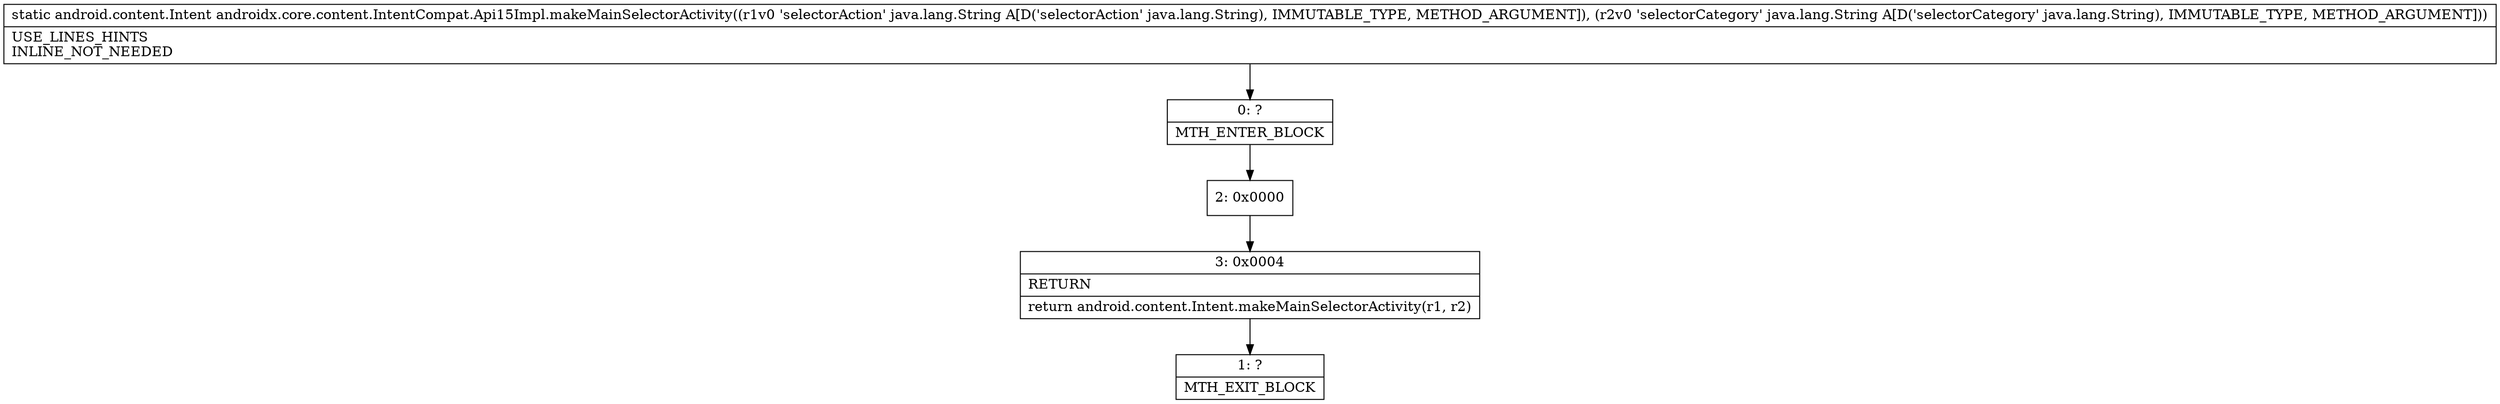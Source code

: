 digraph "CFG forandroidx.core.content.IntentCompat.Api15Impl.makeMainSelectorActivity(Ljava\/lang\/String;Ljava\/lang\/String;)Landroid\/content\/Intent;" {
Node_0 [shape=record,label="{0\:\ ?|MTH_ENTER_BLOCK\l}"];
Node_2 [shape=record,label="{2\:\ 0x0000}"];
Node_3 [shape=record,label="{3\:\ 0x0004|RETURN\l|return android.content.Intent.makeMainSelectorActivity(r1, r2)\l}"];
Node_1 [shape=record,label="{1\:\ ?|MTH_EXIT_BLOCK\l}"];
MethodNode[shape=record,label="{static android.content.Intent androidx.core.content.IntentCompat.Api15Impl.makeMainSelectorActivity((r1v0 'selectorAction' java.lang.String A[D('selectorAction' java.lang.String), IMMUTABLE_TYPE, METHOD_ARGUMENT]), (r2v0 'selectorCategory' java.lang.String A[D('selectorCategory' java.lang.String), IMMUTABLE_TYPE, METHOD_ARGUMENT]))  | USE_LINES_HINTS\lINLINE_NOT_NEEDED\l}"];
MethodNode -> Node_0;Node_0 -> Node_2;
Node_2 -> Node_3;
Node_3 -> Node_1;
}

